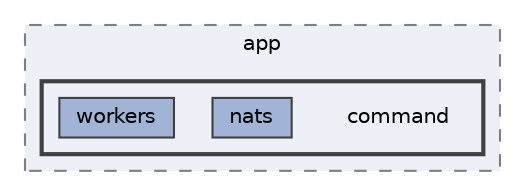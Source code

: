 digraph "dev.sharpishly.com/website/app/command"
{
 // LATEX_PDF_SIZE
  bgcolor="transparent";
  edge [fontname=Helvetica,fontsize=10,labelfontname=Helvetica,labelfontsize=10];
  node [fontname=Helvetica,fontsize=10,shape=box,height=0.2,width=0.4];
  compound=true
  subgraph clusterdir_b1895526a65300df26f9bd846b4bb0e2 {
    graph [ bgcolor="#edf0f7", pencolor="grey50", label="app", fontname=Helvetica,fontsize=10 style="filled,dashed", URL="dir_b1895526a65300df26f9bd846b4bb0e2.html",tooltip=""]
  subgraph clusterdir_bb13c3f2b5a12399f8f39e0c51bb2d39 {
    graph [ bgcolor="#edf0f7", pencolor="grey25", label="", fontname=Helvetica,fontsize=10 style="filled,bold", URL="dir_bb13c3f2b5a12399f8f39e0c51bb2d39.html",tooltip=""]
    dir_bb13c3f2b5a12399f8f39e0c51bb2d39 [shape=plaintext, label="command"];
  dir_5b02c13a19eeff84bd22337d78ffc101 [label="nats", fillcolor="#a2b4d6", color="grey25", style="filled", URL="dir_5b02c13a19eeff84bd22337d78ffc101.html",tooltip=""];
  dir_36d1e71e5e183c5bc4d61ba1bd663bf5 [label="workers", fillcolor="#a2b4d6", color="grey25", style="filled", URL="dir_36d1e71e5e183c5bc4d61ba1bd663bf5.html",tooltip=""];
  }
  }
}
